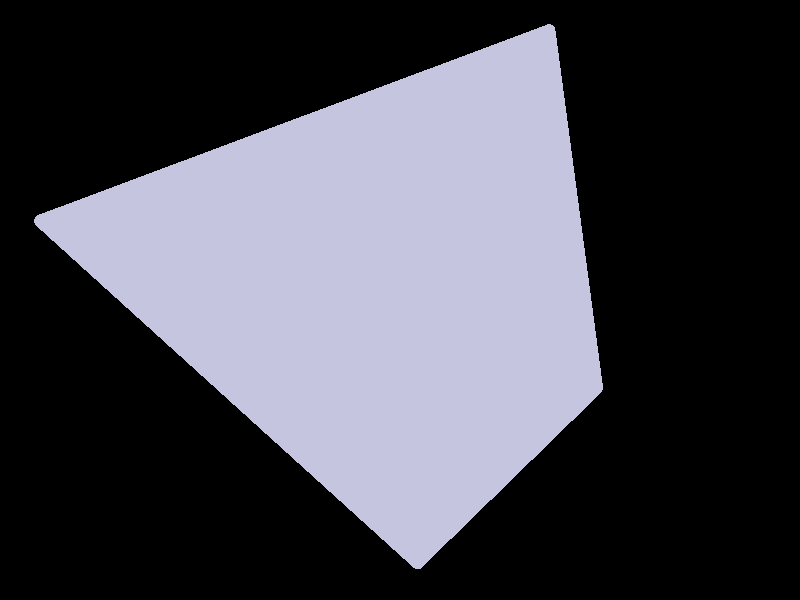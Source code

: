 #include "colors.inc"

camera {
 location <0, 0, -12>
 look_at 0
 angle 18
}

light_source { <3, 15, -15> White }

#declare frame_w = 0.03;

union {
 union {
  cylinder { <1, 1, 1>, <-1, -1, 1>, frame_w }
  cylinder { <1, 1, 1>, <-1, 1, -1>, frame_w }
  cylinder { <1, 1, 1>, <1, -1, -1>, frame_w }
  cylinder { <-1, -1, 1>, <1, -1, -1>, frame_w }
  cylinder { <-1, -1, 1>, <-1, 1, -1>, frame_w }
  cylinder { <1, -1, -1>, <-1, 1, -1>, frame_w }
  sphere { <1, 1, 1>, frame_w }
  sphere { <-1, -1, 1>, frame_w }
  sphere { <-1, 1, -1>, frame_w }
  sphere { <1, -1, -1>, frame_w }
  texture {
   pigment { color LightSteelBlue }
   finish { ambient .2 diffuse 0.8 specular 1 }
  }
 }

 union {
  triangle { <1, 1, 1>, <-1, -1, 1>, <-1, 1, -1> }
  triangle { <1, 1, 1>, <-1, -1, 1>, <1, -1, -1> }
  triangle { <1, 1, 1>, <-1, 1, -1>, <1, -1, -1> }
  triangle { <-1, -1, 1>, <-1, 1, -1>, <1, -1, -1> }
  texture { 
   pigment { color LightSteelBlue filter 0.8 }
  }
 }
 rotate z * 30
 rotate y * 25
 rotate y * clock * 360
}
